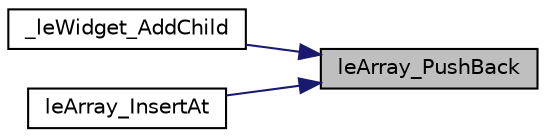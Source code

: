 digraph "leArray_PushBack"
{
 // LATEX_PDF_SIZE
  edge [fontname="Helvetica",fontsize="10",labelfontname="Helvetica",labelfontsize="10"];
  node [fontname="Helvetica",fontsize="10",shape=record];
  rankdir="RL";
  Node1 [label="leArray_PushBack",height=0.2,width=0.4,color="black", fillcolor="grey75", style="filled", fontcolor="black",tooltip=" "];
  Node1 -> Node2 [dir="back",color="midnightblue",fontsize="10",style="solid",fontname="Helvetica"];
  Node2 [label="_leWidget_AddChild",height=0.2,width=0.4,color="black", fillcolor="white", style="filled",URL="$legato__widget_8h.html#ac21eb7fa6d2e8e288a4f1af114d75a3c",tooltip=" "];
  Node1 -> Node3 [dir="back",color="midnightblue",fontsize="10",style="solid",fontname="Helvetica"];
  Node3 [label="leArray_InsertAt",height=0.2,width=0.4,color="black", fillcolor="white", style="filled",URL="$legato__array_8h.html#a7b4e1d95eadb27b3939444a4e2afac44",tooltip=" "];
}
